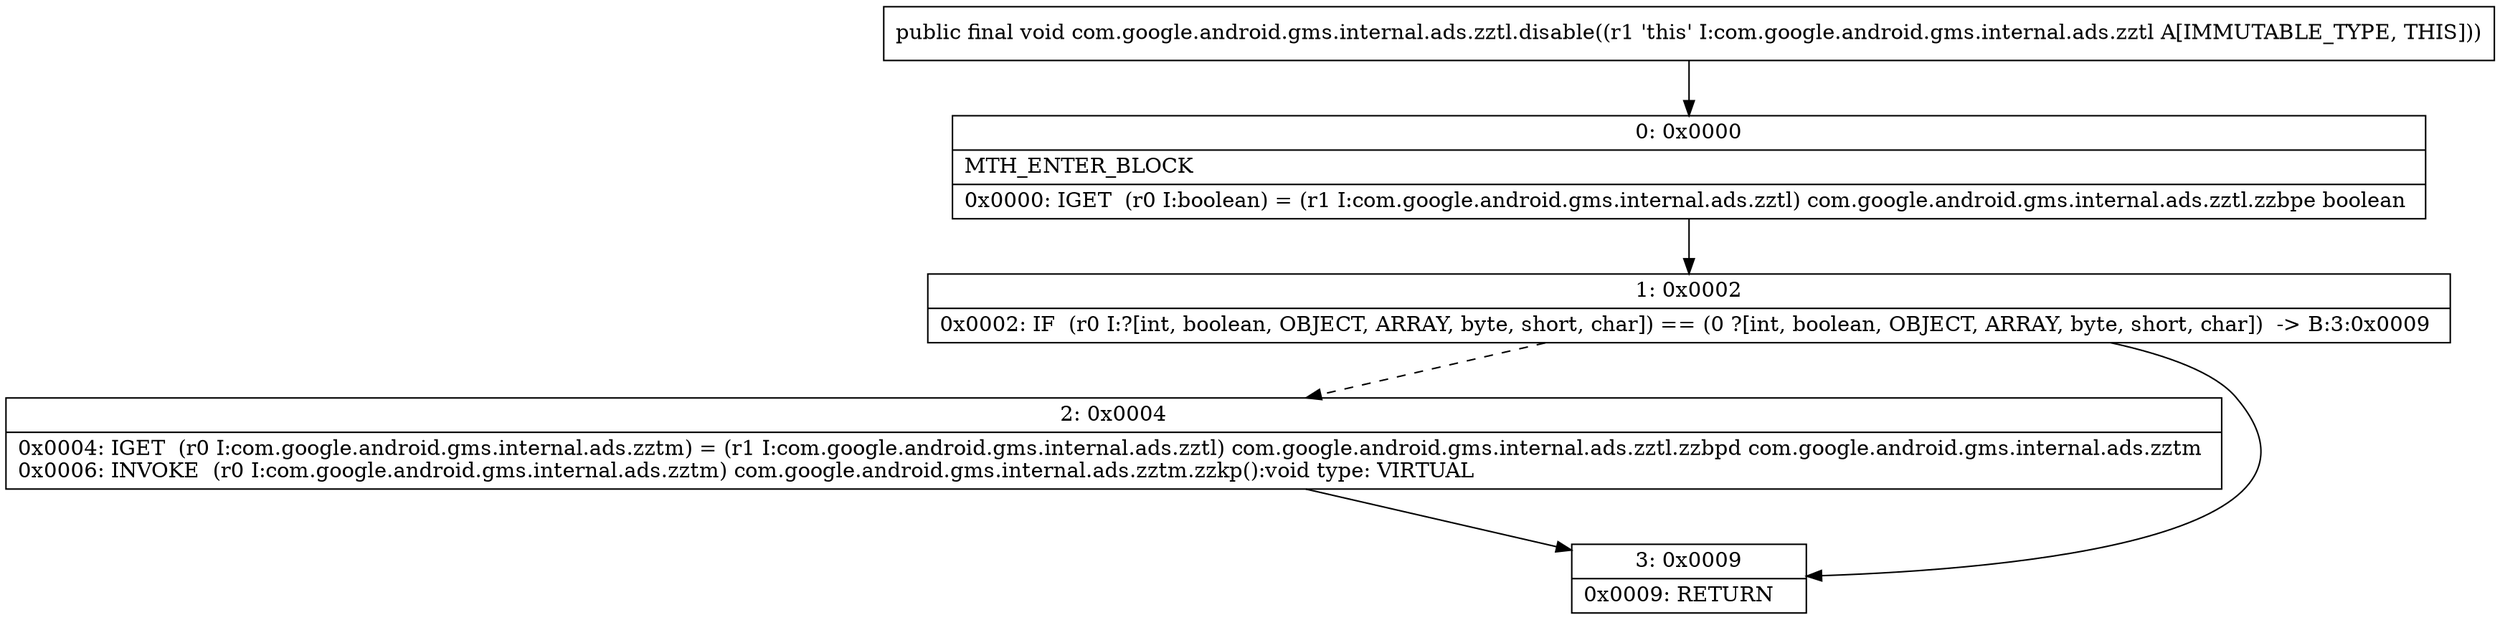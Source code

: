 digraph "CFG forcom.google.android.gms.internal.ads.zztl.disable()V" {
Node_0 [shape=record,label="{0\:\ 0x0000|MTH_ENTER_BLOCK\l|0x0000: IGET  (r0 I:boolean) = (r1 I:com.google.android.gms.internal.ads.zztl) com.google.android.gms.internal.ads.zztl.zzbpe boolean \l}"];
Node_1 [shape=record,label="{1\:\ 0x0002|0x0002: IF  (r0 I:?[int, boolean, OBJECT, ARRAY, byte, short, char]) == (0 ?[int, boolean, OBJECT, ARRAY, byte, short, char])  \-\> B:3:0x0009 \l}"];
Node_2 [shape=record,label="{2\:\ 0x0004|0x0004: IGET  (r0 I:com.google.android.gms.internal.ads.zztm) = (r1 I:com.google.android.gms.internal.ads.zztl) com.google.android.gms.internal.ads.zztl.zzbpd com.google.android.gms.internal.ads.zztm \l0x0006: INVOKE  (r0 I:com.google.android.gms.internal.ads.zztm) com.google.android.gms.internal.ads.zztm.zzkp():void type: VIRTUAL \l}"];
Node_3 [shape=record,label="{3\:\ 0x0009|0x0009: RETURN   \l}"];
MethodNode[shape=record,label="{public final void com.google.android.gms.internal.ads.zztl.disable((r1 'this' I:com.google.android.gms.internal.ads.zztl A[IMMUTABLE_TYPE, THIS])) }"];
MethodNode -> Node_0;
Node_0 -> Node_1;
Node_1 -> Node_2[style=dashed];
Node_1 -> Node_3;
Node_2 -> Node_3;
}

